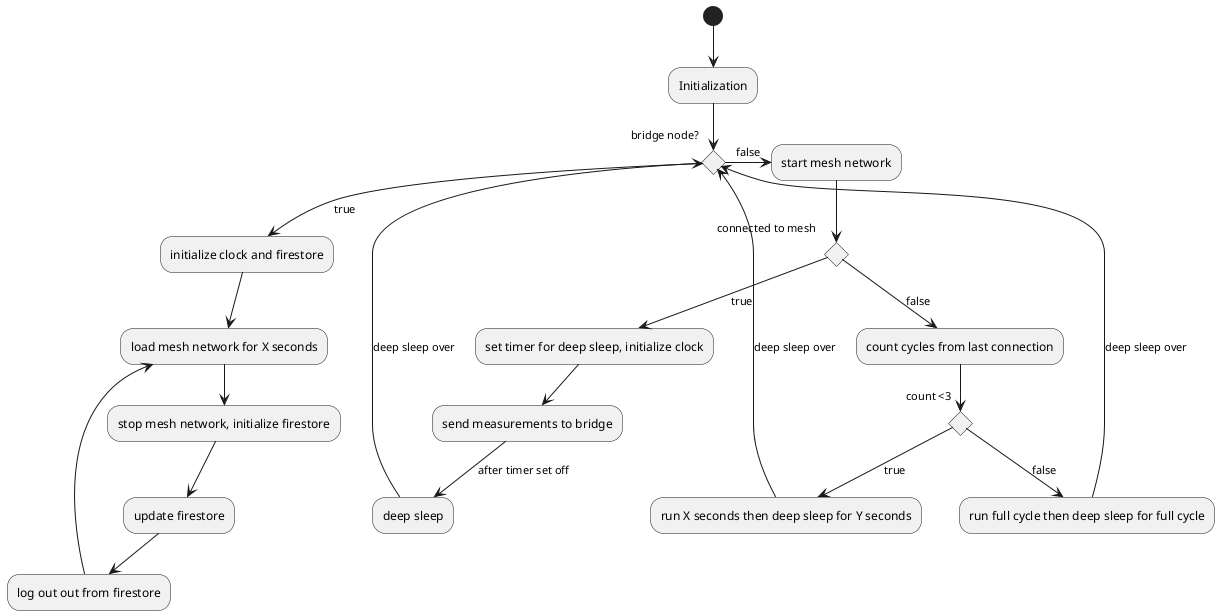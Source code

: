 @startuml
(*) --> "Initialization"

if "bridge node?" as ini then
  -->[true] "initialize clock and firestore"
  --> "load mesh network for X seconds" as node
  --> "stop mesh network, initialize firestore"
  --> "update firestore"
  --> "log out out from firestore"
  --> node
else
  ->[false] "start mesh network"
  --> if "connected to mesh" as c then
       -->[true] "set timer for deep sleep, initialize clock"
       --> "send measurements to bridge"
       -->[after timer set off] "deep sleep"
       -->[deep sleep over] ini
      else 
      -->[false] "count cycles from last connection"
        -->if "count <3"
          -->[true] "run X seconds then deep sleep for Y seconds"
          -->[deep sleep over] ini
          else
          -->[false]"run full cycle then deep sleep for full cycle"
          -->[deep sleep over] ini
      endif
endif
@enduml